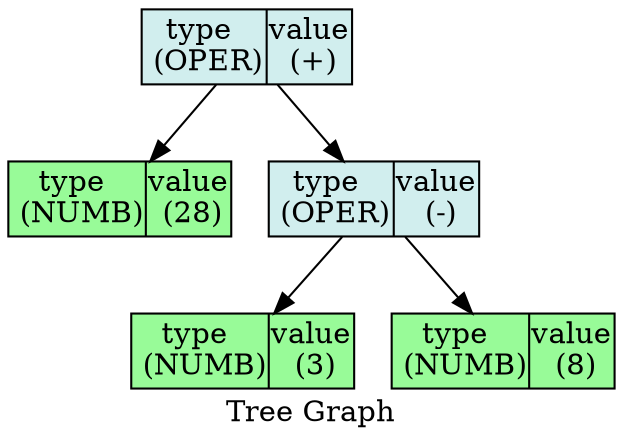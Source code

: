digraph Tree {

    node [shape = "circle", style = "filled", fillcolor = "red",fontcolor = "#000000", margin = "0.01"];
    rankdir = "TB";
    label   = "Tree Graph";

    "_0x4dbc858" [  label = "{ {type \n (OPER) | value\n (+)}}"fillcolor = "lightcyan2", shape = "record"];
    "_0x4dbc858"->"_0x4dbc828";
    "_0x4dbc858"->"_0x4dbc8b8";


    "_0x4dbc828" [  label = "{ {type \n (NUMB) | value\n (28)}}"fillcolor = "palegreen", shape = "record"];


    "_0x4dbc8b8" [  label = "{ {type \n (OPER) | value\n (-)}}"fillcolor = "lightcyan2", shape = "record"];
    "_0x4dbc8b8"->"_0x4dbc888";
    "_0x4dbc8b8"->"_0x4dbc8e8";


    "_0x4dbc888" [  label = "{ {type \n (NUMB) | value\n (3)}}"fillcolor = "palegreen", shape = "record"];


    "_0x4dbc8e8" [  label = "{ {type \n (NUMB) | value\n (8)}}"fillcolor = "palegreen", shape = "record"];


}
